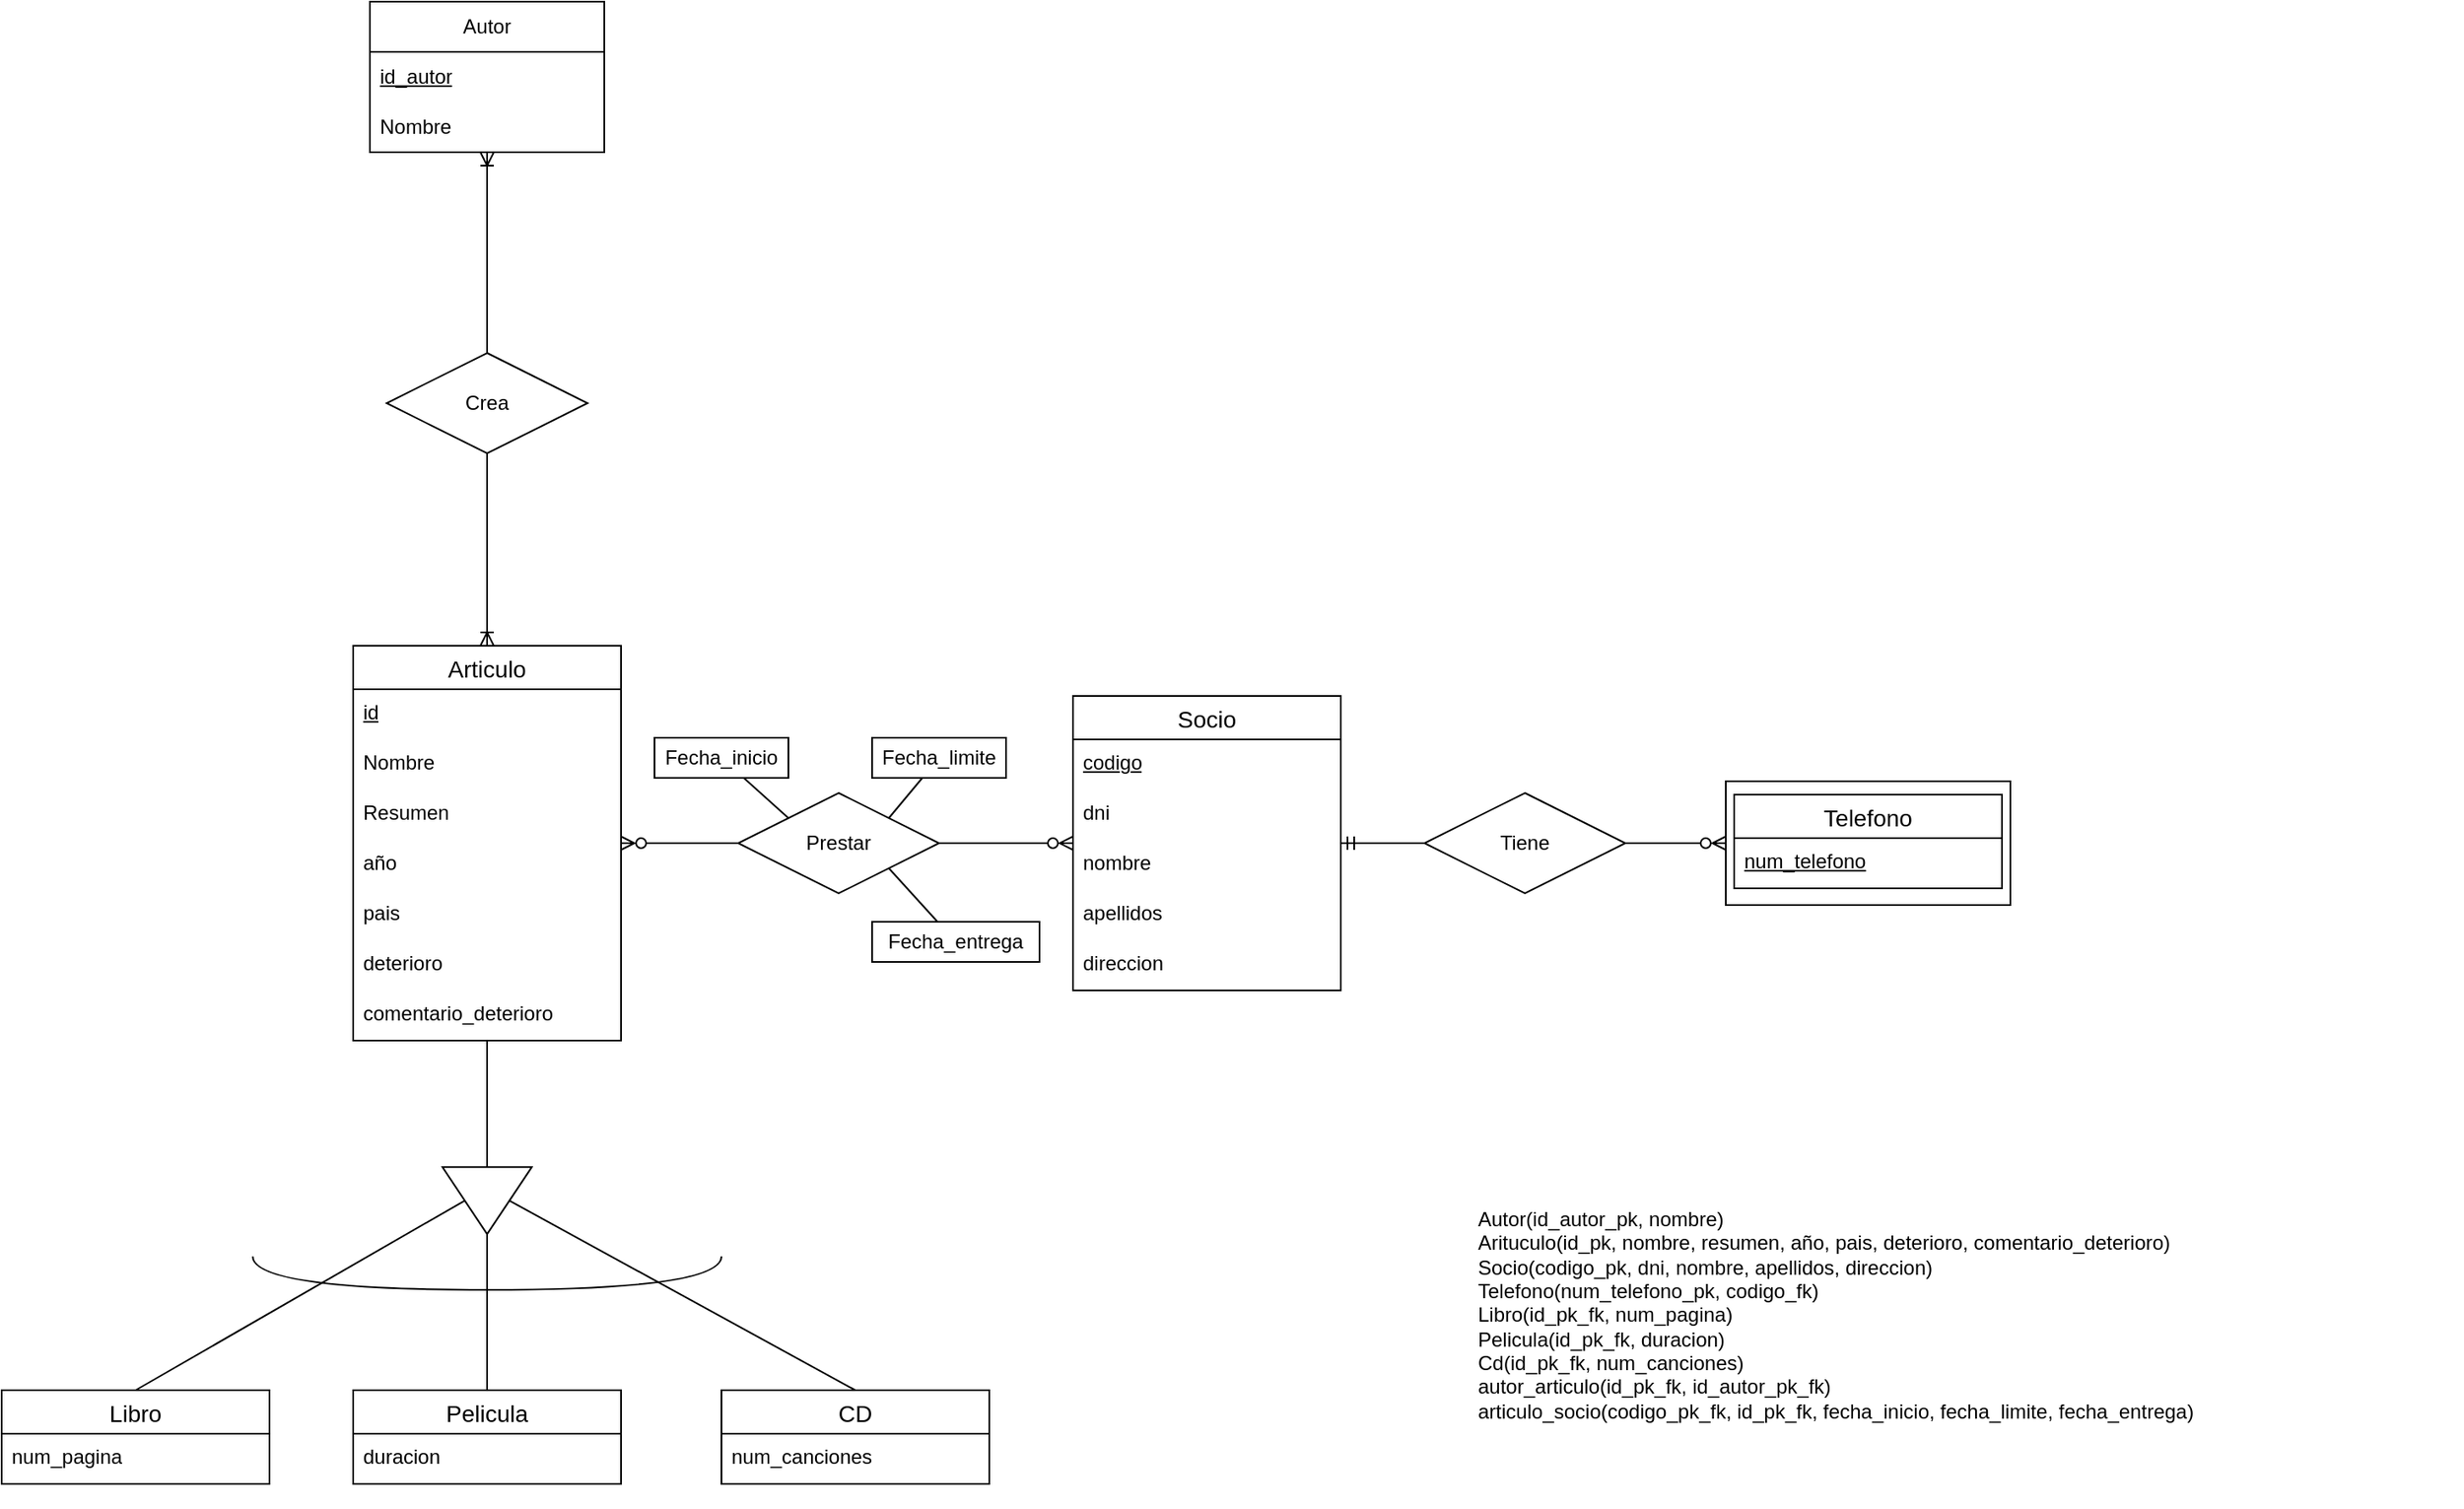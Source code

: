 <mxfile version="22.0.4" type="device">
  <diagram name="Página-1" id="v7WLSw8gYZnbD9MZwK5k">
    <mxGraphModel dx="995" dy="1661" grid="1" gridSize="10" guides="1" tooltips="1" connect="1" arrows="1" fold="1" page="1" pageScale="1" pageWidth="827" pageHeight="1169" math="0" shadow="0">
      <root>
        <mxCell id="0" />
        <mxCell id="1" parent="0" />
        <mxCell id="D-2QHdXYZO2g3pIEzoJR-5" value="Libro" style="swimlane;fontStyle=0;childLayout=stackLayout;horizontal=1;startSize=26;horizontalStack=0;resizeParent=1;resizeParentMax=0;resizeLast=0;collapsible=1;marginBottom=0;align=center;fontSize=14;" parent="1" vertex="1">
          <mxGeometry x="30" y="500" width="160" height="56" as="geometry" />
        </mxCell>
        <mxCell id="D-2QHdXYZO2g3pIEzoJR-6" value="num_pagina" style="text;strokeColor=none;fillColor=none;spacingLeft=4;spacingRight=4;overflow=hidden;rotatable=0;points=[[0,0.5],[1,0.5]];portConstraint=eastwest;fontSize=12;whiteSpace=wrap;html=1;" parent="D-2QHdXYZO2g3pIEzoJR-5" vertex="1">
          <mxGeometry y="26" width="160" height="30" as="geometry" />
        </mxCell>
        <mxCell id="D-2QHdXYZO2g3pIEzoJR-9" value="CD" style="swimlane;fontStyle=0;childLayout=stackLayout;horizontal=1;startSize=26;horizontalStack=0;resizeParent=1;resizeParentMax=0;resizeLast=0;collapsible=1;marginBottom=0;align=center;fontSize=14;" parent="1" vertex="1">
          <mxGeometry x="460" y="500" width="160" height="56" as="geometry" />
        </mxCell>
        <mxCell id="D-2QHdXYZO2g3pIEzoJR-10" value="num_canciones" style="text;strokeColor=none;fillColor=none;spacingLeft=4;spacingRight=4;overflow=hidden;rotatable=0;points=[[0,0.5],[1,0.5]];portConstraint=eastwest;fontSize=12;whiteSpace=wrap;html=1;" parent="D-2QHdXYZO2g3pIEzoJR-9" vertex="1">
          <mxGeometry y="26" width="160" height="30" as="geometry" />
        </mxCell>
        <mxCell id="D-2QHdXYZO2g3pIEzoJR-13" value="Socio" style="swimlane;fontStyle=0;childLayout=stackLayout;horizontal=1;startSize=26;horizontalStack=0;resizeParent=1;resizeParentMax=0;resizeLast=0;collapsible=1;marginBottom=0;align=center;fontSize=14;" parent="1" vertex="1">
          <mxGeometry x="670" y="85" width="160" height="176" as="geometry" />
        </mxCell>
        <mxCell id="D-2QHdXYZO2g3pIEzoJR-36" value="codigo" style="text;strokeColor=none;fillColor=none;spacingLeft=4;spacingRight=4;overflow=hidden;rotatable=0;points=[[0,0.5],[1,0.5]];portConstraint=eastwest;fontSize=12;whiteSpace=wrap;html=1;fontStyle=4" parent="D-2QHdXYZO2g3pIEzoJR-13" vertex="1">
          <mxGeometry y="26" width="160" height="30" as="geometry" />
        </mxCell>
        <mxCell id="D-2QHdXYZO2g3pIEzoJR-14" value="dni" style="text;strokeColor=none;fillColor=none;spacingLeft=4;spacingRight=4;overflow=hidden;rotatable=0;points=[[0,0.5],[1,0.5]];portConstraint=eastwest;fontSize=12;whiteSpace=wrap;html=1;fontStyle=0" parent="D-2QHdXYZO2g3pIEzoJR-13" vertex="1">
          <mxGeometry y="56" width="160" height="30" as="geometry" />
        </mxCell>
        <mxCell id="D-2QHdXYZO2g3pIEzoJR-15" value="nombre" style="text;strokeColor=none;fillColor=none;spacingLeft=4;spacingRight=4;overflow=hidden;rotatable=0;points=[[0,0.5],[1,0.5]];portConstraint=eastwest;fontSize=12;whiteSpace=wrap;html=1;" parent="D-2QHdXYZO2g3pIEzoJR-13" vertex="1">
          <mxGeometry y="86" width="160" height="30" as="geometry" />
        </mxCell>
        <mxCell id="D-2QHdXYZO2g3pIEzoJR-16" value="apellidos" style="text;strokeColor=none;fillColor=none;spacingLeft=4;spacingRight=4;overflow=hidden;rotatable=0;points=[[0,0.5],[1,0.5]];portConstraint=eastwest;fontSize=12;whiteSpace=wrap;html=1;" parent="D-2QHdXYZO2g3pIEzoJR-13" vertex="1">
          <mxGeometry y="116" width="160" height="30" as="geometry" />
        </mxCell>
        <mxCell id="D-2QHdXYZO2g3pIEzoJR-37" value="direccion" style="text;strokeColor=none;fillColor=none;spacingLeft=4;spacingRight=4;overflow=hidden;rotatable=0;points=[[0,0.5],[1,0.5]];portConstraint=eastwest;fontSize=12;whiteSpace=wrap;html=1;" parent="D-2QHdXYZO2g3pIEzoJR-13" vertex="1">
          <mxGeometry y="146" width="160" height="30" as="geometry" />
        </mxCell>
        <mxCell id="D-2QHdXYZO2g3pIEzoJR-17" value="Pelicula" style="swimlane;fontStyle=0;childLayout=stackLayout;horizontal=1;startSize=26;horizontalStack=0;resizeParent=1;resizeParentMax=0;resizeLast=0;collapsible=1;marginBottom=0;align=center;fontSize=14;" parent="1" vertex="1">
          <mxGeometry x="240" y="500" width="160" height="56" as="geometry" />
        </mxCell>
        <mxCell id="D-2QHdXYZO2g3pIEzoJR-18" value="duracion" style="text;strokeColor=none;fillColor=none;spacingLeft=4;spacingRight=4;overflow=hidden;rotatable=0;points=[[0,0.5],[1,0.5]];portConstraint=eastwest;fontSize=12;whiteSpace=wrap;html=1;" parent="D-2QHdXYZO2g3pIEzoJR-17" vertex="1">
          <mxGeometry y="26" width="160" height="30" as="geometry" />
        </mxCell>
        <mxCell id="D-2QHdXYZO2g3pIEzoJR-21" value="Articulo" style="swimlane;fontStyle=0;childLayout=stackLayout;horizontal=1;startSize=26;horizontalStack=0;resizeParent=1;resizeParentMax=0;resizeLast=0;collapsible=1;marginBottom=0;align=center;fontSize=14;" parent="1" vertex="1">
          <mxGeometry x="240" y="55" width="160" height="236" as="geometry" />
        </mxCell>
        <mxCell id="D-2QHdXYZO2g3pIEzoJR-25" value="id" style="text;strokeColor=none;fillColor=none;spacingLeft=4;spacingRight=4;overflow=hidden;rotatable=0;points=[[0,0.5],[1,0.5]];portConstraint=eastwest;fontSize=12;whiteSpace=wrap;html=1;fontStyle=4" parent="D-2QHdXYZO2g3pIEzoJR-21" vertex="1">
          <mxGeometry y="26" width="160" height="30" as="geometry" />
        </mxCell>
        <mxCell id="D-2QHdXYZO2g3pIEzoJR-22" value="Nombre" style="text;strokeColor=none;fillColor=none;spacingLeft=4;spacingRight=4;overflow=hidden;rotatable=0;points=[[0,0.5],[1,0.5]];portConstraint=eastwest;fontSize=12;whiteSpace=wrap;html=1;" parent="D-2QHdXYZO2g3pIEzoJR-21" vertex="1">
          <mxGeometry y="56" width="160" height="30" as="geometry" />
        </mxCell>
        <mxCell id="D-2QHdXYZO2g3pIEzoJR-23" value="Resumen" style="text;strokeColor=none;fillColor=none;spacingLeft=4;spacingRight=4;overflow=hidden;rotatable=0;points=[[0,0.5],[1,0.5]];portConstraint=eastwest;fontSize=12;whiteSpace=wrap;html=1;" parent="D-2QHdXYZO2g3pIEzoJR-21" vertex="1">
          <mxGeometry y="86" width="160" height="30" as="geometry" />
        </mxCell>
        <mxCell id="D-2QHdXYZO2g3pIEzoJR-24" value="año" style="text;strokeColor=none;fillColor=none;spacingLeft=4;spacingRight=4;overflow=hidden;rotatable=0;points=[[0,0.5],[1,0.5]];portConstraint=eastwest;fontSize=12;whiteSpace=wrap;html=1;" parent="D-2QHdXYZO2g3pIEzoJR-21" vertex="1">
          <mxGeometry y="116" width="160" height="30" as="geometry" />
        </mxCell>
        <mxCell id="D-2QHdXYZO2g3pIEzoJR-27" value="pais" style="text;strokeColor=none;fillColor=none;spacingLeft=4;spacingRight=4;overflow=hidden;rotatable=0;points=[[0,0.5],[1,0.5]];portConstraint=eastwest;fontSize=12;whiteSpace=wrap;html=1;" parent="D-2QHdXYZO2g3pIEzoJR-21" vertex="1">
          <mxGeometry y="146" width="160" height="30" as="geometry" />
        </mxCell>
        <mxCell id="D-2QHdXYZO2g3pIEzoJR-45" value="deterioro" style="text;strokeColor=none;fillColor=none;spacingLeft=4;spacingRight=4;overflow=hidden;rotatable=0;points=[[0,0.5],[1,0.5]];portConstraint=eastwest;fontSize=12;whiteSpace=wrap;html=1;" parent="D-2QHdXYZO2g3pIEzoJR-21" vertex="1">
          <mxGeometry y="176" width="160" height="30" as="geometry" />
        </mxCell>
        <mxCell id="D-2QHdXYZO2g3pIEzoJR-46" value="comentario_deterioro" style="text;strokeColor=none;fillColor=none;spacingLeft=4;spacingRight=4;overflow=hidden;rotatable=0;points=[[0,0.5],[1,0.5]];portConstraint=eastwest;fontSize=12;whiteSpace=wrap;html=1;" parent="D-2QHdXYZO2g3pIEzoJR-21" vertex="1">
          <mxGeometry y="206" width="160" height="30" as="geometry" />
        </mxCell>
        <mxCell id="D-2QHdXYZO2g3pIEzoJR-29" style="edgeStyle=orthogonalEdgeStyle;rounded=0;orthogonalLoop=1;jettySize=auto;html=1;endArrow=none;endFill=0;" parent="1" source="D-2QHdXYZO2g3pIEzoJR-28" target="D-2QHdXYZO2g3pIEzoJR-21" edge="1">
          <mxGeometry relative="1" as="geometry" />
        </mxCell>
        <mxCell id="D-2QHdXYZO2g3pIEzoJR-28" value="" style="triangle;whiteSpace=wrap;html=1;rotation=90;" parent="1" vertex="1">
          <mxGeometry x="300" y="360" width="40" height="53.33" as="geometry" />
        </mxCell>
        <mxCell id="D-2QHdXYZO2g3pIEzoJR-30" value="" style="endArrow=none;html=1;rounded=0;exitX=0.5;exitY=0;exitDx=0;exitDy=0;entryX=0.5;entryY=1;entryDx=0;entryDy=0;" parent="1" source="D-2QHdXYZO2g3pIEzoJR-5" target="D-2QHdXYZO2g3pIEzoJR-28" edge="1">
          <mxGeometry width="50" height="50" relative="1" as="geometry">
            <mxPoint x="50" y="400" as="sourcePoint" />
            <mxPoint x="250" y="390" as="targetPoint" />
          </mxGeometry>
        </mxCell>
        <mxCell id="D-2QHdXYZO2g3pIEzoJR-31" value="" style="endArrow=none;html=1;rounded=0;exitX=0.5;exitY=0;exitDx=0;exitDy=0;entryX=1;entryY=0.5;entryDx=0;entryDy=0;" parent="1" source="D-2QHdXYZO2g3pIEzoJR-17" target="D-2QHdXYZO2g3pIEzoJR-28" edge="1">
          <mxGeometry width="50" height="50" relative="1" as="geometry">
            <mxPoint x="120" y="510" as="sourcePoint" />
            <mxPoint x="320" y="402" as="targetPoint" />
          </mxGeometry>
        </mxCell>
        <mxCell id="D-2QHdXYZO2g3pIEzoJR-32" value="" style="endArrow=none;html=1;rounded=0;exitX=0.5;exitY=0;exitDx=0;exitDy=0;entryX=0.5;entryY=0;entryDx=0;entryDy=0;" parent="1" source="D-2QHdXYZO2g3pIEzoJR-9" target="D-2QHdXYZO2g3pIEzoJR-28" edge="1">
          <mxGeometry width="50" height="50" relative="1" as="geometry">
            <mxPoint x="330" y="510" as="sourcePoint" />
            <mxPoint x="330" y="417" as="targetPoint" />
          </mxGeometry>
        </mxCell>
        <mxCell id="D-2QHdXYZO2g3pIEzoJR-34" value="" style="endArrow=none;html=1;rounded=0;edgeStyle=orthogonalEdgeStyle;elbow=vertical;curved=1;" parent="1" edge="1">
          <mxGeometry width="50" height="50" relative="1" as="geometry">
            <mxPoint x="180" y="420" as="sourcePoint" />
            <mxPoint x="460" y="420" as="targetPoint" />
            <Array as="points">
              <mxPoint x="180" y="440" />
              <mxPoint x="460" y="440" />
            </Array>
          </mxGeometry>
        </mxCell>
        <mxCell id="D-2QHdXYZO2g3pIEzoJR-42" value="" style="whiteSpace=wrap;html=1;align=center;" parent="1" vertex="1">
          <mxGeometry x="1060" y="136" width="170" height="74" as="geometry" />
        </mxCell>
        <mxCell id="D-2QHdXYZO2g3pIEzoJR-38" value="Telefono" style="swimlane;fontStyle=0;childLayout=stackLayout;horizontal=1;startSize=26;horizontalStack=0;resizeParent=1;resizeParentMax=0;resizeLast=0;collapsible=1;marginBottom=0;align=center;fontSize=14;" parent="1" vertex="1">
          <mxGeometry x="1065" y="144" width="160" height="56" as="geometry" />
        </mxCell>
        <mxCell id="D-2QHdXYZO2g3pIEzoJR-39" value="&lt;u&gt;num_telefono&lt;/u&gt;" style="text;strokeColor=none;fillColor=none;spacingLeft=4;spacingRight=4;overflow=hidden;rotatable=0;points=[[0,0.5],[1,0.5]];portConstraint=eastwest;fontSize=12;whiteSpace=wrap;html=1;" parent="D-2QHdXYZO2g3pIEzoJR-38" vertex="1">
          <mxGeometry y="26" width="160" height="30" as="geometry" />
        </mxCell>
        <mxCell id="D-2QHdXYZO2g3pIEzoJR-47" style="edgeStyle=orthogonalEdgeStyle;rounded=0;orthogonalLoop=1;jettySize=auto;html=1;endArrow=ERzeroToMany;endFill=0;" parent="1" source="D-2QHdXYZO2g3pIEzoJR-43" target="D-2QHdXYZO2g3pIEzoJR-21" edge="1">
          <mxGeometry relative="1" as="geometry" />
        </mxCell>
        <mxCell id="D-2QHdXYZO2g3pIEzoJR-48" style="edgeStyle=orthogonalEdgeStyle;rounded=0;orthogonalLoop=1;jettySize=auto;html=1;endArrow=ERzeroToMany;endFill=0;" parent="1" source="D-2QHdXYZO2g3pIEzoJR-43" target="D-2QHdXYZO2g3pIEzoJR-13" edge="1">
          <mxGeometry relative="1" as="geometry" />
        </mxCell>
        <mxCell id="D-2QHdXYZO2g3pIEzoJR-43" value="Prestar" style="shape=rhombus;perimeter=rhombusPerimeter;whiteSpace=wrap;html=1;align=center;" parent="1" vertex="1">
          <mxGeometry x="470" y="143" width="120" height="60" as="geometry" />
        </mxCell>
        <mxCell id="D-2QHdXYZO2g3pIEzoJR-55" style="edgeStyle=orthogonalEdgeStyle;rounded=0;orthogonalLoop=1;jettySize=auto;html=1;endArrow=ERmandOne;endFill=0;" parent="1" source="D-2QHdXYZO2g3pIEzoJR-44" target="D-2QHdXYZO2g3pIEzoJR-13" edge="1">
          <mxGeometry relative="1" as="geometry" />
        </mxCell>
        <mxCell id="D-2QHdXYZO2g3pIEzoJR-57" style="edgeStyle=orthogonalEdgeStyle;rounded=0;orthogonalLoop=1;jettySize=auto;html=1;entryX=0;entryY=0.5;entryDx=0;entryDy=0;endArrow=ERzeroToMany;endFill=0;" parent="1" source="D-2QHdXYZO2g3pIEzoJR-44" target="D-2QHdXYZO2g3pIEzoJR-42" edge="1">
          <mxGeometry relative="1" as="geometry" />
        </mxCell>
        <mxCell id="D-2QHdXYZO2g3pIEzoJR-44" value="Tiene" style="shape=rhombus;perimeter=rhombusPerimeter;whiteSpace=wrap;html=1;align=center;" parent="1" vertex="1">
          <mxGeometry x="880" y="143" width="120" height="60" as="geometry" />
        </mxCell>
        <mxCell id="D-2QHdXYZO2g3pIEzoJR-49" value="Fecha_inicio" style="whiteSpace=wrap;html=1;align=center;" parent="1" vertex="1">
          <mxGeometry x="420" y="110" width="80" height="24" as="geometry" />
        </mxCell>
        <mxCell id="D-2QHdXYZO2g3pIEzoJR-50" value="" style="endArrow=none;html=1;rounded=0;exitX=0;exitY=0;exitDx=0;exitDy=0;" parent="1" source="D-2QHdXYZO2g3pIEzoJR-43" target="D-2QHdXYZO2g3pIEzoJR-49" edge="1">
          <mxGeometry width="50" height="50" relative="1" as="geometry">
            <mxPoint x="450" y="270" as="sourcePoint" />
            <mxPoint x="500" y="220" as="targetPoint" />
          </mxGeometry>
        </mxCell>
        <mxCell id="D-2QHdXYZO2g3pIEzoJR-51" value="Fecha_limite" style="whiteSpace=wrap;html=1;align=center;" parent="1" vertex="1">
          <mxGeometry x="550" y="110" width="80" height="24" as="geometry" />
        </mxCell>
        <mxCell id="D-2QHdXYZO2g3pIEzoJR-52" value="" style="endArrow=none;html=1;rounded=0;exitX=1;exitY=0;exitDx=0;exitDy=0;" parent="1" source="D-2QHdXYZO2g3pIEzoJR-43" target="D-2QHdXYZO2g3pIEzoJR-51" edge="1">
          <mxGeometry width="50" height="50" relative="1" as="geometry">
            <mxPoint x="510" y="168" as="sourcePoint" />
            <mxPoint x="483" y="144" as="targetPoint" />
          </mxGeometry>
        </mxCell>
        <mxCell id="D-2QHdXYZO2g3pIEzoJR-53" value="Fecha_entrega" style="whiteSpace=wrap;html=1;align=center;" parent="1" vertex="1">
          <mxGeometry x="550" y="220" width="100" height="24" as="geometry" />
        </mxCell>
        <mxCell id="D-2QHdXYZO2g3pIEzoJR-54" value="" style="endArrow=none;html=1;rounded=0;exitX=1;exitY=1;exitDx=0;exitDy=0;" parent="1" source="D-2QHdXYZO2g3pIEzoJR-43" target="D-2QHdXYZO2g3pIEzoJR-53" edge="1">
          <mxGeometry width="50" height="50" relative="1" as="geometry">
            <mxPoint x="570" y="168" as="sourcePoint" />
            <mxPoint x="590" y="144" as="targetPoint" />
          </mxGeometry>
        </mxCell>
        <mxCell id="3_6yHcCFIHx05l5qt2Wh-2" value="Autor" style="swimlane;fontStyle=0;childLayout=stackLayout;horizontal=1;startSize=30;horizontalStack=0;resizeParent=1;resizeParentMax=0;resizeLast=0;collapsible=1;marginBottom=0;whiteSpace=wrap;html=1;" parent="1" vertex="1">
          <mxGeometry x="250" y="-330" width="140" height="90" as="geometry" />
        </mxCell>
        <mxCell id="3_6yHcCFIHx05l5qt2Wh-3" value="&lt;u&gt;id_autor&lt;/u&gt;" style="text;strokeColor=none;fillColor=none;align=left;verticalAlign=middle;spacingLeft=4;spacingRight=4;overflow=hidden;points=[[0,0.5],[1,0.5]];portConstraint=eastwest;rotatable=0;whiteSpace=wrap;html=1;" parent="3_6yHcCFIHx05l5qt2Wh-2" vertex="1">
          <mxGeometry y="30" width="140" height="30" as="geometry" />
        </mxCell>
        <mxCell id="3_6yHcCFIHx05l5qt2Wh-4" value="Nombre" style="text;strokeColor=none;fillColor=none;align=left;verticalAlign=middle;spacingLeft=4;spacingRight=4;overflow=hidden;points=[[0,0.5],[1,0.5]];portConstraint=eastwest;rotatable=0;whiteSpace=wrap;html=1;" parent="3_6yHcCFIHx05l5qt2Wh-2" vertex="1">
          <mxGeometry y="60" width="140" height="30" as="geometry" />
        </mxCell>
        <mxCell id="3_6yHcCFIHx05l5qt2Wh-7" style="edgeStyle=orthogonalEdgeStyle;rounded=0;orthogonalLoop=1;jettySize=auto;html=1;endArrow=ERoneToMany;endFill=0;" parent="1" source="3_6yHcCFIHx05l5qt2Wh-6" target="3_6yHcCFIHx05l5qt2Wh-2" edge="1">
          <mxGeometry relative="1" as="geometry" />
        </mxCell>
        <mxCell id="3_6yHcCFIHx05l5qt2Wh-8" style="edgeStyle=orthogonalEdgeStyle;rounded=0;orthogonalLoop=1;jettySize=auto;html=1;endArrow=ERoneToMany;endFill=0;" parent="1" source="3_6yHcCFIHx05l5qt2Wh-6" target="D-2QHdXYZO2g3pIEzoJR-21" edge="1">
          <mxGeometry relative="1" as="geometry" />
        </mxCell>
        <mxCell id="3_6yHcCFIHx05l5qt2Wh-6" value="Crea" style="shape=rhombus;perimeter=rhombusPerimeter;whiteSpace=wrap;html=1;align=center;" parent="1" vertex="1">
          <mxGeometry x="260" y="-120" width="120" height="60" as="geometry" />
        </mxCell>
        <mxCell id="1el4Kz3fJ_tfi_sxDJ3L-1" value="Autor(id_autor_pk, nombre)&lt;br&gt;Arituculo(id_pk, nombre, resumen, año, pais, deterioro, comentario_deterioro)&lt;br&gt;Socio(codigo_pk, dni, nombre, apellidos, direccion)&lt;br&gt;Telefono(num_telefono_pk, codigo_fk)&lt;br&gt;Libro(id_pk_fk, num_pagina)&lt;br&gt;Pelicula(id_pk_fk, duracion)&lt;br&gt;Cd(id_pk_fk, num_canciones)&lt;br&gt;autor_articulo(id_pk_fk, id_autor_pk_fk)&lt;br&gt;articulo_socio(codigo_pk_fk, id_pk_fk, fecha_inicio, fecha_limite, fecha_entrega)" style="text;html=1;strokeColor=none;fillColor=none;align=left;verticalAlign=middle;whiteSpace=wrap;rounded=0;" vertex="1" parent="1">
          <mxGeometry x="910" y="340" width="590" height="230" as="geometry" />
        </mxCell>
      </root>
    </mxGraphModel>
  </diagram>
</mxfile>
